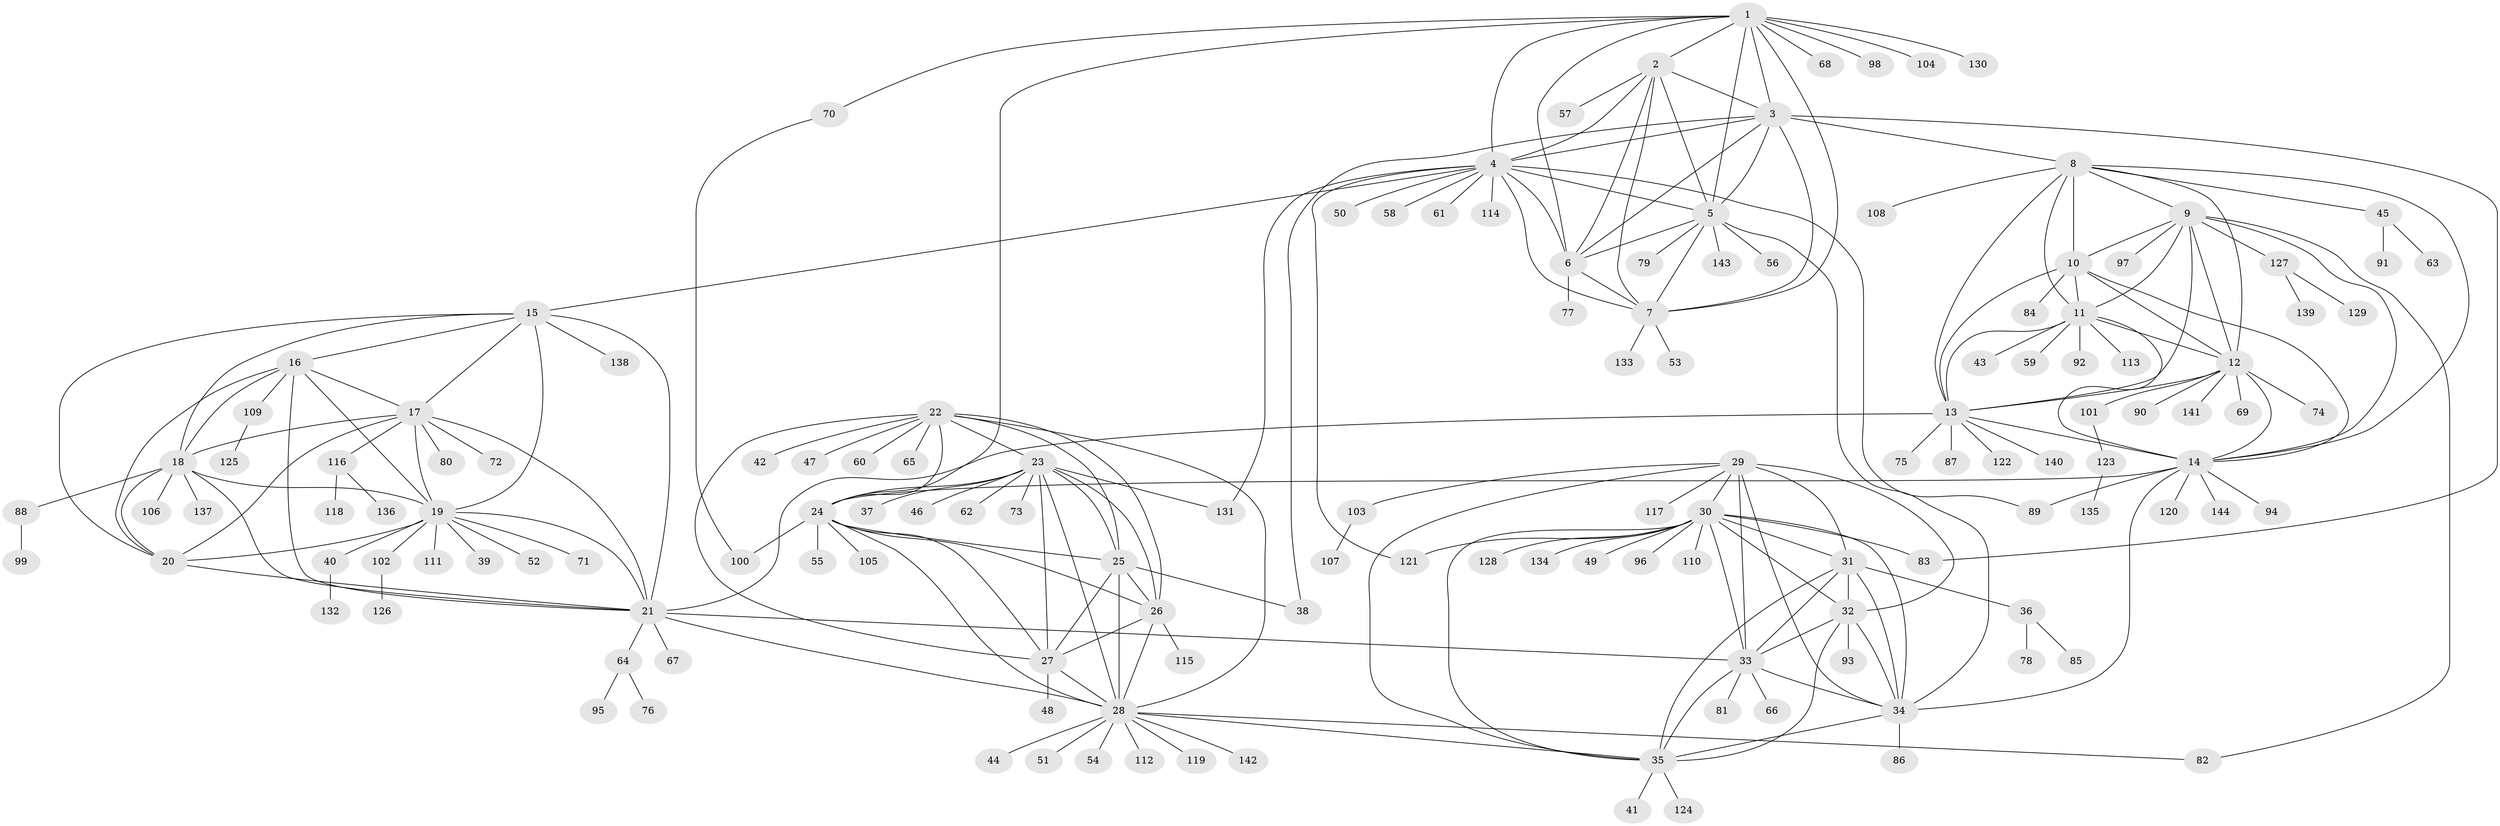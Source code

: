 // Generated by graph-tools (version 1.1) at 2025/50/03/09/25 03:50:33]
// undirected, 144 vertices, 231 edges
graph export_dot {
graph [start="1"]
  node [color=gray90,style=filled];
  1;
  2;
  3;
  4;
  5;
  6;
  7;
  8;
  9;
  10;
  11;
  12;
  13;
  14;
  15;
  16;
  17;
  18;
  19;
  20;
  21;
  22;
  23;
  24;
  25;
  26;
  27;
  28;
  29;
  30;
  31;
  32;
  33;
  34;
  35;
  36;
  37;
  38;
  39;
  40;
  41;
  42;
  43;
  44;
  45;
  46;
  47;
  48;
  49;
  50;
  51;
  52;
  53;
  54;
  55;
  56;
  57;
  58;
  59;
  60;
  61;
  62;
  63;
  64;
  65;
  66;
  67;
  68;
  69;
  70;
  71;
  72;
  73;
  74;
  75;
  76;
  77;
  78;
  79;
  80;
  81;
  82;
  83;
  84;
  85;
  86;
  87;
  88;
  89;
  90;
  91;
  92;
  93;
  94;
  95;
  96;
  97;
  98;
  99;
  100;
  101;
  102;
  103;
  104;
  105;
  106;
  107;
  108;
  109;
  110;
  111;
  112;
  113;
  114;
  115;
  116;
  117;
  118;
  119;
  120;
  121;
  122;
  123;
  124;
  125;
  126;
  127;
  128;
  129;
  130;
  131;
  132;
  133;
  134;
  135;
  136;
  137;
  138;
  139;
  140;
  141;
  142;
  143;
  144;
  1 -- 2;
  1 -- 3;
  1 -- 4;
  1 -- 5;
  1 -- 6;
  1 -- 7;
  1 -- 24;
  1 -- 68;
  1 -- 70;
  1 -- 98;
  1 -- 104;
  1 -- 130;
  2 -- 3;
  2 -- 4;
  2 -- 5;
  2 -- 6;
  2 -- 7;
  2 -- 57;
  3 -- 4;
  3 -- 5;
  3 -- 6;
  3 -- 7;
  3 -- 8;
  3 -- 38;
  3 -- 83;
  4 -- 5;
  4 -- 6;
  4 -- 7;
  4 -- 15;
  4 -- 50;
  4 -- 58;
  4 -- 61;
  4 -- 89;
  4 -- 114;
  4 -- 121;
  4 -- 131;
  5 -- 6;
  5 -- 7;
  5 -- 34;
  5 -- 56;
  5 -- 79;
  5 -- 143;
  6 -- 7;
  6 -- 77;
  7 -- 53;
  7 -- 133;
  8 -- 9;
  8 -- 10;
  8 -- 11;
  8 -- 12;
  8 -- 13;
  8 -- 14;
  8 -- 45;
  8 -- 108;
  9 -- 10;
  9 -- 11;
  9 -- 12;
  9 -- 13;
  9 -- 14;
  9 -- 82;
  9 -- 97;
  9 -- 127;
  10 -- 11;
  10 -- 12;
  10 -- 13;
  10 -- 14;
  10 -- 84;
  11 -- 12;
  11 -- 13;
  11 -- 14;
  11 -- 43;
  11 -- 59;
  11 -- 92;
  11 -- 113;
  12 -- 13;
  12 -- 14;
  12 -- 69;
  12 -- 74;
  12 -- 90;
  12 -- 101;
  12 -- 141;
  13 -- 14;
  13 -- 21;
  13 -- 75;
  13 -- 87;
  13 -- 122;
  13 -- 140;
  14 -- 24;
  14 -- 34;
  14 -- 89;
  14 -- 94;
  14 -- 120;
  14 -- 144;
  15 -- 16;
  15 -- 17;
  15 -- 18;
  15 -- 19;
  15 -- 20;
  15 -- 21;
  15 -- 138;
  16 -- 17;
  16 -- 18;
  16 -- 19;
  16 -- 20;
  16 -- 21;
  16 -- 109;
  17 -- 18;
  17 -- 19;
  17 -- 20;
  17 -- 21;
  17 -- 72;
  17 -- 80;
  17 -- 116;
  18 -- 19;
  18 -- 20;
  18 -- 21;
  18 -- 88;
  18 -- 106;
  18 -- 137;
  19 -- 20;
  19 -- 21;
  19 -- 39;
  19 -- 40;
  19 -- 52;
  19 -- 71;
  19 -- 102;
  19 -- 111;
  20 -- 21;
  21 -- 28;
  21 -- 33;
  21 -- 64;
  21 -- 67;
  22 -- 23;
  22 -- 24;
  22 -- 25;
  22 -- 26;
  22 -- 27;
  22 -- 28;
  22 -- 42;
  22 -- 47;
  22 -- 60;
  22 -- 65;
  23 -- 24;
  23 -- 25;
  23 -- 26;
  23 -- 27;
  23 -- 28;
  23 -- 37;
  23 -- 46;
  23 -- 62;
  23 -- 73;
  23 -- 131;
  24 -- 25;
  24 -- 26;
  24 -- 27;
  24 -- 28;
  24 -- 55;
  24 -- 100;
  24 -- 105;
  25 -- 26;
  25 -- 27;
  25 -- 28;
  25 -- 38;
  26 -- 27;
  26 -- 28;
  26 -- 115;
  27 -- 28;
  27 -- 48;
  28 -- 35;
  28 -- 44;
  28 -- 51;
  28 -- 54;
  28 -- 82;
  28 -- 112;
  28 -- 119;
  28 -- 142;
  29 -- 30;
  29 -- 31;
  29 -- 32;
  29 -- 33;
  29 -- 34;
  29 -- 35;
  29 -- 103;
  29 -- 117;
  30 -- 31;
  30 -- 32;
  30 -- 33;
  30 -- 34;
  30 -- 35;
  30 -- 49;
  30 -- 83;
  30 -- 96;
  30 -- 110;
  30 -- 121;
  30 -- 128;
  30 -- 134;
  31 -- 32;
  31 -- 33;
  31 -- 34;
  31 -- 35;
  31 -- 36;
  32 -- 33;
  32 -- 34;
  32 -- 35;
  32 -- 93;
  33 -- 34;
  33 -- 35;
  33 -- 66;
  33 -- 81;
  34 -- 35;
  34 -- 86;
  35 -- 41;
  35 -- 124;
  36 -- 78;
  36 -- 85;
  40 -- 132;
  45 -- 63;
  45 -- 91;
  64 -- 76;
  64 -- 95;
  70 -- 100;
  88 -- 99;
  101 -- 123;
  102 -- 126;
  103 -- 107;
  109 -- 125;
  116 -- 118;
  116 -- 136;
  123 -- 135;
  127 -- 129;
  127 -- 139;
}
